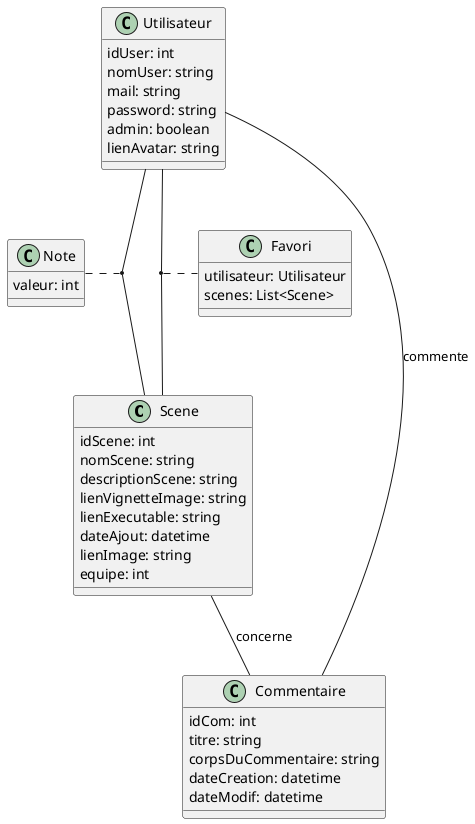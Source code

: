 @startuml

class Scene {
  idScene: int
  nomScene: string
  descriptionScene: string
  lienVignetteImage: string
  lienExecutable: string
  dateAjout: datetime
  lienImage: string
  equipe: int
}

class Utilisateur {
  idUser: int
  nomUser: string
  mail: string
  password: string
  admin: boolean
  lienAvatar: string
}

class Commentaire {
  idCom: int
  titre: string
  corpsDuCommentaire: string
  dateCreation: datetime
  dateModif: datetime
}

class Note{
   valeur: int
}

class Favori {
  utilisateur: Utilisateur
  scenes: List<Scene>
}

Utilisateur  --  Commentaire : commente

Scene  --  Commentaire : concerne

(Utilisateur, Scene) .. Note

(Utilisateur, Scene) .. Favori


@enduml
